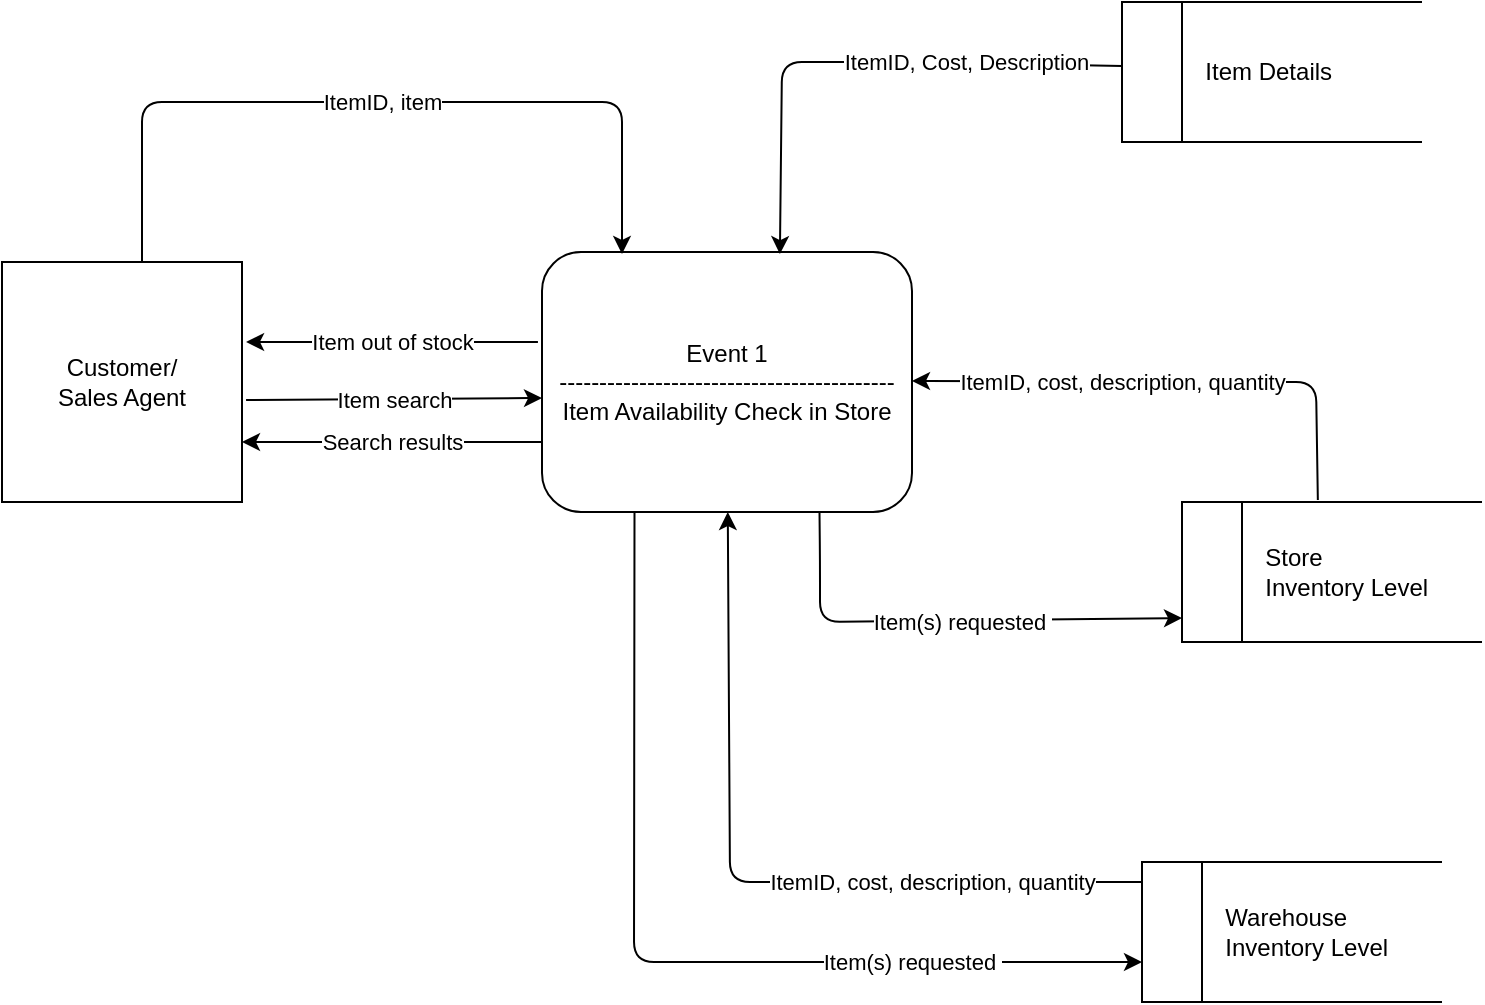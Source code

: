 <mxfile version="14.6.13" type="github"><diagram id="5tzeV-4GufvZzPYu1Mo6" name="Page-1"><mxGraphModel dx="1422" dy="762" grid="0" gridSize="10" guides="1" tooltips="1" connect="1" arrows="1" fold="1" page="1" pageScale="1" pageWidth="850" pageHeight="1100" math="0" shadow="0"><root><mxCell id="0"/><mxCell id="1" parent="0"/><mxCell id="2QVM9ioMyrSugW2EcRQR-1" value="Event 1&lt;br&gt;------------------------------------------&lt;br&gt;Item Availability Check in Store" style="rounded=1;whiteSpace=wrap;html=1;" parent="1" vertex="1"><mxGeometry x="280" y="245" width="185" height="130" as="geometry"/></mxCell><mxCell id="2QVM9ioMyrSugW2EcRQR-2" value="Customer/&lt;br&gt;Sales Agent" style="rounded=0;whiteSpace=wrap;html=1;" parent="1" vertex="1"><mxGeometry x="10" y="250" width="120" height="120" as="geometry"/></mxCell><mxCell id="2QVM9ioMyrSugW2EcRQR-9" value="" style="endArrow=classic;html=1;" parent="1" edge="1"><mxGeometry relative="1" as="geometry"><mxPoint x="80" y="250" as="sourcePoint"/><mxPoint x="320" y="246" as="targetPoint"/><Array as="points"><mxPoint x="80" y="170"/><mxPoint x="140" y="170"/><mxPoint x="190" y="170"/><mxPoint x="220" y="170"/><mxPoint x="320" y="170"/></Array></mxGeometry></mxCell><mxCell id="2QVM9ioMyrSugW2EcRQR-10" value="ItemID, item" style="edgeLabel;resizable=0;html=1;align=center;verticalAlign=middle;" parent="2QVM9ioMyrSugW2EcRQR-9" connectable="0" vertex="1"><mxGeometry relative="1" as="geometry"><mxPoint x="2" as="offset"/></mxGeometry></mxCell><mxCell id="2QVM9ioMyrSugW2EcRQR-13" value="" style="endArrow=classic;html=1;exitX=-0.011;exitY=0.346;exitDx=0;exitDy=0;exitPerimeter=0;entryX=1.017;entryY=0.333;entryDx=0;entryDy=0;entryPerimeter=0;" parent="1" source="2QVM9ioMyrSugW2EcRQR-1" target="2QVM9ioMyrSugW2EcRQR-2" edge="1"><mxGeometry relative="1" as="geometry"><mxPoint x="300" y="280" as="sourcePoint"/><mxPoint x="161" y="290" as="targetPoint"/></mxGeometry></mxCell><mxCell id="2QVM9ioMyrSugW2EcRQR-14" value="Item out of stock" style="edgeLabel;resizable=0;html=1;align=center;verticalAlign=middle;" parent="2QVM9ioMyrSugW2EcRQR-13" connectable="0" vertex="1"><mxGeometry relative="1" as="geometry"/></mxCell><mxCell id="2QVM9ioMyrSugW2EcRQR-15" value="" style="endArrow=classic;html=1;exitX=0;exitY=0.4;exitDx=0;exitDy=0;exitPerimeter=0;entryX=0.643;entryY=0.008;entryDx=0;entryDy=0;entryPerimeter=0;" parent="1" target="2QVM9ioMyrSugW2EcRQR-1" edge="1"><mxGeometry relative="1" as="geometry"><mxPoint x="570" y="152" as="sourcePoint"/><mxPoint x="400" y="240" as="targetPoint"/><Array as="points"><mxPoint x="460" y="150"/><mxPoint x="400" y="150"/></Array></mxGeometry></mxCell><mxCell id="2QVM9ioMyrSugW2EcRQR-16" value="ItemID, Cost, Description" style="edgeLabel;resizable=0;html=1;align=center;verticalAlign=middle;" parent="2QVM9ioMyrSugW2EcRQR-15" connectable="0" vertex="1"><mxGeometry relative="1" as="geometry"><mxPoint x="55" as="offset"/></mxGeometry></mxCell><mxCell id="2QVM9ioMyrSugW2EcRQR-17" value="" style="endArrow=classic;html=1;exitX=1.017;exitY=0.575;exitDx=0;exitDy=0;exitPerimeter=0;" parent="1" source="2QVM9ioMyrSugW2EcRQR-2" edge="1"><mxGeometry relative="1" as="geometry"><mxPoint x="340" y="450" as="sourcePoint"/><mxPoint x="280" y="318" as="targetPoint"/><Array as="points"/></mxGeometry></mxCell><mxCell id="2QVM9ioMyrSugW2EcRQR-18" value="Item search" style="edgeLabel;resizable=0;html=1;align=center;verticalAlign=middle;" parent="2QVM9ioMyrSugW2EcRQR-17" connectable="0" vertex="1"><mxGeometry relative="1" as="geometry"/></mxCell><mxCell id="2QVM9ioMyrSugW2EcRQR-20" value="" style="endArrow=classic;html=1;entryX=1;entryY=0.75;entryDx=0;entryDy=0;" parent="1" target="2QVM9ioMyrSugW2EcRQR-2" edge="1"><mxGeometry relative="1" as="geometry"><mxPoint x="280" y="340" as="sourcePoint"/><mxPoint x="250" y="450" as="targetPoint"/><Array as="points"><mxPoint x="250" y="340"/></Array></mxGeometry></mxCell><mxCell id="2QVM9ioMyrSugW2EcRQR-21" value="Search results" style="edgeLabel;resizable=0;html=1;align=center;verticalAlign=middle;" parent="2QVM9ioMyrSugW2EcRQR-20" connectable="0" vertex="1"><mxGeometry relative="1" as="geometry"><mxPoint as="offset"/></mxGeometry></mxCell><mxCell id="2QVM9ioMyrSugW2EcRQR-23" value="" style="endArrow=classic;html=1;exitX=0.75;exitY=1;exitDx=0;exitDy=0;" parent="1" source="2QVM9ioMyrSugW2EcRQR-1" edge="1"><mxGeometry relative="1" as="geometry"><mxPoint x="340" y="450" as="sourcePoint"/><mxPoint x="600" y="428" as="targetPoint"/><Array as="points"><mxPoint x="419" y="400"/><mxPoint x="419" y="430"/></Array></mxGeometry></mxCell><mxCell id="2QVM9ioMyrSugW2EcRQR-25" value="" style="endArrow=classic;html=1;exitX=0.544;exitY=-0.012;exitDx=0;exitDy=0;exitPerimeter=0;" parent="1" edge="1"><mxGeometry relative="1" as="geometry"><mxPoint x="667.92" y="369.04" as="sourcePoint"/><mxPoint x="465" y="309.5" as="targetPoint"/><Array as="points"><mxPoint x="667" y="310"/></Array></mxGeometry></mxCell><mxCell id="2QVM9ioMyrSugW2EcRQR-26" value="Item quantity availability" style="edgeLabel;resizable=0;html=1;align=center;verticalAlign=middle;" parent="2QVM9ioMyrSugW2EcRQR-25" connectable="0" vertex="1"><mxGeometry relative="1" as="geometry"><mxPoint x="-37" as="offset"/></mxGeometry></mxCell><mxCell id="2QVM9ioMyrSugW2EcRQR-31" value="" style="endArrow=classic;html=1;exitX=0.25;exitY=1;exitDx=0;exitDy=0;entryX=0;entryY=0.75;entryDx=0;entryDy=0;" parent="1" source="2QVM9ioMyrSugW2EcRQR-1" edge="1"><mxGeometry relative="1" as="geometry"><mxPoint x="350" y="430" as="sourcePoint"/><mxPoint x="580" y="600" as="targetPoint"/><Array as="points"><mxPoint x="326" y="600"/></Array></mxGeometry></mxCell><mxCell id="2QVM9ioMyrSugW2EcRQR-32" value="Item(s) requested&amp;nbsp;" style="edgeLabel;resizable=0;html=1;align=center;verticalAlign=middle;" parent="2QVM9ioMyrSugW2EcRQR-31" connectable="0" vertex="1"><mxGeometry relative="1" as="geometry"><mxPoint x="124" as="offset"/></mxGeometry></mxCell><mxCell id="2QVM9ioMyrSugW2EcRQR-33" value="" style="endArrow=classic;html=1;exitX=0;exitY=0.25;exitDx=0;exitDy=0;" parent="1" target="2QVM9ioMyrSugW2EcRQR-1" edge="1"><mxGeometry relative="1" as="geometry"><mxPoint x="580" y="560" as="sourcePoint"/><mxPoint x="380" y="380" as="targetPoint"/><Array as="points"><mxPoint x="374" y="560"/></Array></mxGeometry></mxCell><mxCell id="2QVM9ioMyrSugW2EcRQR-34" value="ItemID, cost, description, quantity" style="edgeLabel;resizable=0;html=1;align=center;verticalAlign=middle;" parent="2QVM9ioMyrSugW2EcRQR-33" connectable="0" vertex="1"><mxGeometry relative="1" as="geometry"><mxPoint x="90" as="offset"/></mxGeometry></mxCell><mxCell id="2QVM9ioMyrSugW2EcRQR-43" value="ItemID, cost, description, quantity" style="edgeLabel;resizable=0;html=1;align=center;verticalAlign=middle;" parent="1" connectable="0" vertex="1"><mxGeometry x="570" y="310" as="geometry"/></mxCell><mxCell id="KQzi2ZIOoUPdGsTq77Im-4" value="Item(s) requested&amp;nbsp;" style="edgeLabel;resizable=0;html=1;align=center;verticalAlign=middle;" connectable="0" vertex="1" parent="1"><mxGeometry x="490.0" y="430" as="geometry"/></mxCell><mxCell id="KQzi2ZIOoUPdGsTq77Im-5" value="&lt;span style=&quot;text-align: center&quot;&gt;&amp;nbsp; &amp;nbsp; &amp;nbsp; &amp;nbsp; &amp;nbsp; &amp;nbsp;Item Details&lt;/span&gt;" style="html=1;dashed=0;whitespace=wrap;shape=mxgraph.dfd.dataStoreID;align=left;spacingLeft=3;points=[[0,0],[0.5,0],[1,0],[0,0.5],[1,0.5],[0,1],[0.5,1],[1,1]];" vertex="1" parent="1"><mxGeometry x="570" y="120" width="150" height="70" as="geometry"/></mxCell><mxCell id="KQzi2ZIOoUPdGsTq77Im-6" value="&lt;span style=&quot;text-align: center&quot;&gt;&amp;nbsp; &amp;nbsp; &amp;nbsp; &amp;nbsp; &amp;nbsp; &amp;nbsp;Store&lt;/span&gt;&lt;br style=&quot;text-align: center&quot;&gt;&lt;span style=&quot;text-align: center&quot;&gt;&amp;nbsp; &amp;nbsp; &amp;nbsp; &amp;nbsp; &amp;nbsp; &amp;nbsp;Inventory Level&lt;/span&gt;" style="html=1;dashed=0;whitespace=wrap;shape=mxgraph.dfd.dataStoreID;align=left;spacingLeft=3;points=[[0,0],[0.5,0],[1,0],[0,0.5],[1,0.5],[0,1],[0.5,1],[1,1]];" vertex="1" parent="1"><mxGeometry x="600" y="370" width="150" height="70" as="geometry"/></mxCell><mxCell id="KQzi2ZIOoUPdGsTq77Im-7" value="&lt;span style=&quot;text-align: center&quot;&gt;&amp;nbsp; &amp;nbsp; &amp;nbsp; &amp;nbsp; &amp;nbsp; &amp;nbsp;Warehouse&lt;/span&gt;&lt;br style=&quot;text-align: center&quot;&gt;&lt;span style=&quot;text-align: center&quot;&gt;&amp;nbsp; &amp;nbsp; &amp;nbsp; &amp;nbsp; &amp;nbsp; &amp;nbsp;Inventory Level&lt;/span&gt;" style="html=1;dashed=0;whitespace=wrap;shape=mxgraph.dfd.dataStoreID;align=left;spacingLeft=3;points=[[0,0],[0.5,0],[1,0],[0,0.5],[1,0.5],[0,1],[0.5,1],[1,1]];" vertex="1" parent="1"><mxGeometry x="580" y="550" width="150" height="70" as="geometry"/></mxCell></root></mxGraphModel></diagram></mxfile>